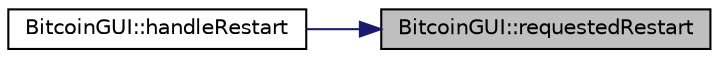 digraph "BitcoinGUI::requestedRestart"
{
 // LATEX_PDF_SIZE
  edge [fontname="Helvetica",fontsize="10",labelfontname="Helvetica",labelfontsize="10"];
  node [fontname="Helvetica",fontsize="10",shape=record];
  rankdir="RL";
  Node16 [label="BitcoinGUI::requestedRestart",height=0.2,width=0.4,color="black", fillcolor="grey75", style="filled", fontcolor="black",tooltip=" "];
  Node16 -> Node17 [dir="back",color="midnightblue",fontsize="10",style="solid",fontname="Helvetica"];
  Node17 [label="BitcoinGUI::handleRestart",height=0.2,width=0.4,color="black", fillcolor="white", style="filled",URL="$class_bitcoin_g_u_i.html#a0f9d1262e45413fa51a395d41f615917",tooltip=" "];
}
